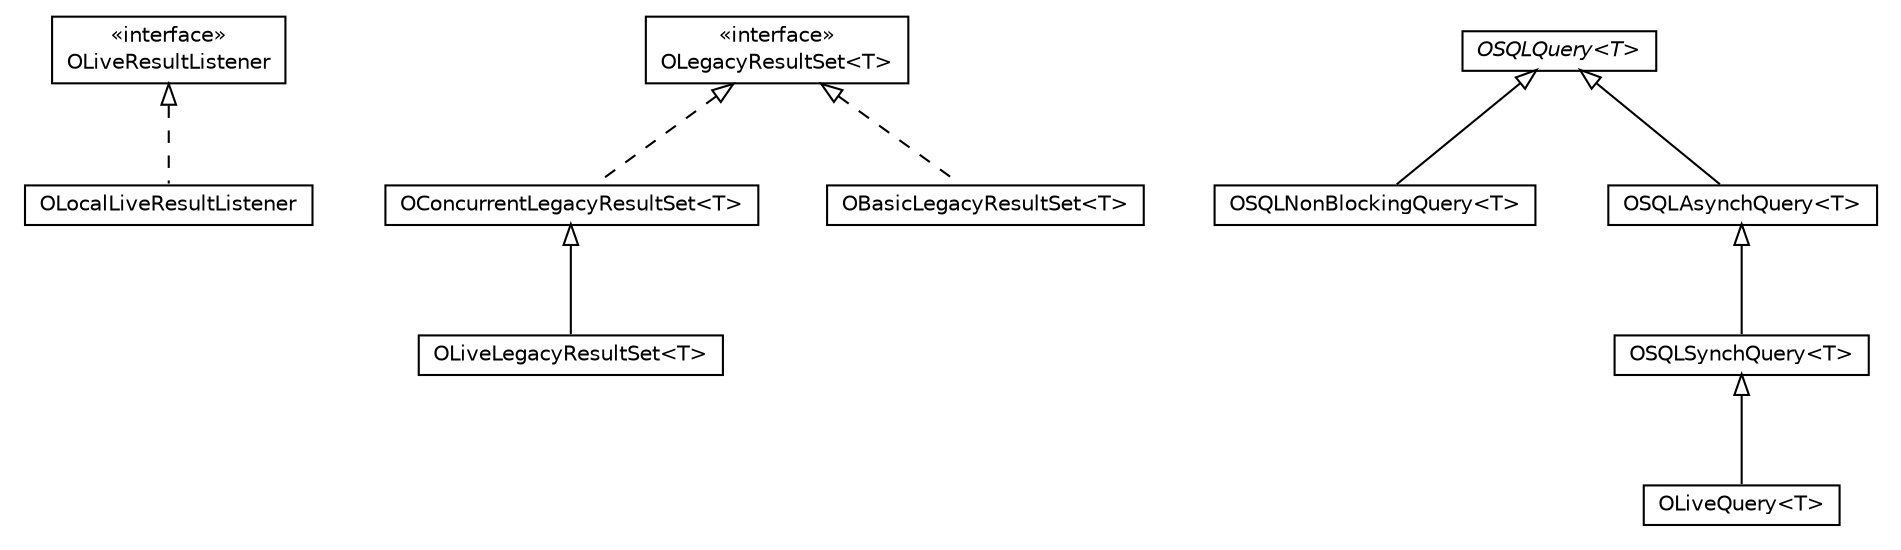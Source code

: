 #!/usr/local/bin/dot
#
# Class diagram 
# Generated by UMLGraph version R5_6-24-gf6e263 (http://www.umlgraph.org/)
#

digraph G {
	edge [fontname="Helvetica",fontsize=10,labelfontname="Helvetica",labelfontsize=10];
	node [fontname="Helvetica",fontsize=10,shape=plaintext];
	nodesep=0.25;
	ranksep=0.5;
	// com.orientechnologies.orient.core.sql.query.OLiveResultListener
	c231055 [label=<<table title="com.orientechnologies.orient.core.sql.query.OLiveResultListener" border="0" cellborder="1" cellspacing="0" cellpadding="2" port="p" href="./OLiveResultListener.html">
		<tr><td><table border="0" cellspacing="0" cellpadding="1">
<tr><td align="center" balign="center"> &#171;interface&#187; </td></tr>
<tr><td align="center" balign="center"> OLiveResultListener </td></tr>
		</table></td></tr>
		</table>>, URL="./OLiveResultListener.html", fontname="Helvetica", fontcolor="black", fontsize=10.0];
	// com.orientechnologies.orient.core.sql.query.OLiveLegacyResultSet<T>
	c231056 [label=<<table title="com.orientechnologies.orient.core.sql.query.OLiveLegacyResultSet" border="0" cellborder="1" cellspacing="0" cellpadding="2" port="p" href="./OLiveLegacyResultSet.html">
		<tr><td><table border="0" cellspacing="0" cellpadding="1">
<tr><td align="center" balign="center"> OLiveLegacyResultSet&lt;T&gt; </td></tr>
		</table></td></tr>
		</table>>, URL="./OLiveLegacyResultSet.html", fontname="Helvetica", fontcolor="black", fontsize=10.0];
	// com.orientechnologies.orient.core.sql.query.OConcurrentLegacyResultSet<T>
	c231057 [label=<<table title="com.orientechnologies.orient.core.sql.query.OConcurrentLegacyResultSet" border="0" cellborder="1" cellspacing="0" cellpadding="2" port="p" href="./OConcurrentLegacyResultSet.html">
		<tr><td><table border="0" cellspacing="0" cellpadding="1">
<tr><td align="center" balign="center"> OConcurrentLegacyResultSet&lt;T&gt; </td></tr>
		</table></td></tr>
		</table>>, URL="./OConcurrentLegacyResultSet.html", fontname="Helvetica", fontcolor="black", fontsize=10.0];
	// com.orientechnologies.orient.core.sql.query.OSQLQuery<T>
	c231058 [label=<<table title="com.orientechnologies.orient.core.sql.query.OSQLQuery" border="0" cellborder="1" cellspacing="0" cellpadding="2" port="p" href="./OSQLQuery.html">
		<tr><td><table border="0" cellspacing="0" cellpadding="1">
<tr><td align="center" balign="center"><font face="Helvetica-Oblique"> OSQLQuery&lt;T&gt; </font></td></tr>
		</table></td></tr>
		</table>>, URL="./OSQLQuery.html", fontname="Helvetica", fontcolor="black", fontsize=10.0];
	// com.orientechnologies.orient.core.sql.query.OLiveQuery<T>
	c231059 [label=<<table title="com.orientechnologies.orient.core.sql.query.OLiveQuery" border="0" cellborder="1" cellspacing="0" cellpadding="2" port="p" href="./OLiveQuery.html">
		<tr><td><table border="0" cellspacing="0" cellpadding="1">
<tr><td align="center" balign="center"> OLiveQuery&lt;T&gt; </td></tr>
		</table></td></tr>
		</table>>, URL="./OLiveQuery.html", fontname="Helvetica", fontcolor="black", fontsize=10.0];
	// com.orientechnologies.orient.core.sql.query.OSQLNonBlockingQuery<T>
	c231060 [label=<<table title="com.orientechnologies.orient.core.sql.query.OSQLNonBlockingQuery" border="0" cellborder="1" cellspacing="0" cellpadding="2" port="p" href="./OSQLNonBlockingQuery.html">
		<tr><td><table border="0" cellspacing="0" cellpadding="1">
<tr><td align="center" balign="center"> OSQLNonBlockingQuery&lt;T&gt; </td></tr>
		</table></td></tr>
		</table>>, URL="./OSQLNonBlockingQuery.html", fontname="Helvetica", fontcolor="black", fontsize=10.0];
	// com.orientechnologies.orient.core.sql.query.OLocalLiveResultListener
	c231061 [label=<<table title="com.orientechnologies.orient.core.sql.query.OLocalLiveResultListener" border="0" cellborder="1" cellspacing="0" cellpadding="2" port="p" href="./OLocalLiveResultListener.html">
		<tr><td><table border="0" cellspacing="0" cellpadding="1">
<tr><td align="center" balign="center"> OLocalLiveResultListener </td></tr>
		</table></td></tr>
		</table>>, URL="./OLocalLiveResultListener.html", fontname="Helvetica", fontcolor="black", fontsize=10.0];
	// com.orientechnologies.orient.core.sql.query.OLegacyResultSet<T>
	c231062 [label=<<table title="com.orientechnologies.orient.core.sql.query.OLegacyResultSet" border="0" cellborder="1" cellspacing="0" cellpadding="2" port="p" href="./OLegacyResultSet.html">
		<tr><td><table border="0" cellspacing="0" cellpadding="1">
<tr><td align="center" balign="center"> &#171;interface&#187; </td></tr>
<tr><td align="center" balign="center"> OLegacyResultSet&lt;T&gt; </td></tr>
		</table></td></tr>
		</table>>, URL="./OLegacyResultSet.html", fontname="Helvetica", fontcolor="black", fontsize=10.0];
	// com.orientechnologies.orient.core.sql.query.OBasicLegacyResultSet<T>
	c231063 [label=<<table title="com.orientechnologies.orient.core.sql.query.OBasicLegacyResultSet" border="0" cellborder="1" cellspacing="0" cellpadding="2" port="p" href="./OBasicLegacyResultSet.html">
		<tr><td><table border="0" cellspacing="0" cellpadding="1">
<tr><td align="center" balign="center"> OBasicLegacyResultSet&lt;T&gt; </td></tr>
		</table></td></tr>
		</table>>, URL="./OBasicLegacyResultSet.html", fontname="Helvetica", fontcolor="black", fontsize=10.0];
	// com.orientechnologies.orient.core.sql.query.OSQLSynchQuery<T>
	c231064 [label=<<table title="com.orientechnologies.orient.core.sql.query.OSQLSynchQuery" border="0" cellborder="1" cellspacing="0" cellpadding="2" port="p" href="./OSQLSynchQuery.html">
		<tr><td><table border="0" cellspacing="0" cellpadding="1">
<tr><td align="center" balign="center"> OSQLSynchQuery&lt;T&gt; </td></tr>
		</table></td></tr>
		</table>>, URL="./OSQLSynchQuery.html", fontname="Helvetica", fontcolor="black", fontsize=10.0];
	// com.orientechnologies.orient.core.sql.query.OSQLAsynchQuery<T>
	c231065 [label=<<table title="com.orientechnologies.orient.core.sql.query.OSQLAsynchQuery" border="0" cellborder="1" cellspacing="0" cellpadding="2" port="p" href="./OSQLAsynchQuery.html">
		<tr><td><table border="0" cellspacing="0" cellpadding="1">
<tr><td align="center" balign="center"> OSQLAsynchQuery&lt;T&gt; </td></tr>
		</table></td></tr>
		</table>>, URL="./OSQLAsynchQuery.html", fontname="Helvetica", fontcolor="black", fontsize=10.0];
	//com.orientechnologies.orient.core.sql.query.OLiveLegacyResultSet<T> extends com.orientechnologies.orient.core.sql.query.OConcurrentLegacyResultSet<T>
	c231057:p -> c231056:p [dir=back,arrowtail=empty];
	//com.orientechnologies.orient.core.sql.query.OConcurrentLegacyResultSet<T> implements com.orientechnologies.orient.core.sql.query.OLegacyResultSet<T>
	c231062:p -> c231057:p [dir=back,arrowtail=empty,style=dashed];
	//com.orientechnologies.orient.core.sql.query.OLiveQuery<T> extends com.orientechnologies.orient.core.sql.query.OSQLSynchQuery<T>
	c231064:p -> c231059:p [dir=back,arrowtail=empty];
	//com.orientechnologies.orient.core.sql.query.OSQLNonBlockingQuery<T> extends com.orientechnologies.orient.core.sql.query.OSQLQuery<T>
	c231058:p -> c231060:p [dir=back,arrowtail=empty];
	//com.orientechnologies.orient.core.sql.query.OLocalLiveResultListener implements com.orientechnologies.orient.core.sql.query.OLiveResultListener
	c231055:p -> c231061:p [dir=back,arrowtail=empty,style=dashed];
	//com.orientechnologies.orient.core.sql.query.OBasicLegacyResultSet<T> implements com.orientechnologies.orient.core.sql.query.OLegacyResultSet<T>
	c231062:p -> c231063:p [dir=back,arrowtail=empty,style=dashed];
	//com.orientechnologies.orient.core.sql.query.OSQLSynchQuery<T> extends com.orientechnologies.orient.core.sql.query.OSQLAsynchQuery<T>
	c231065:p -> c231064:p [dir=back,arrowtail=empty];
	//com.orientechnologies.orient.core.sql.query.OSQLAsynchQuery<T> extends com.orientechnologies.orient.core.sql.query.OSQLQuery<T>
	c231058:p -> c231065:p [dir=back,arrowtail=empty];
}

